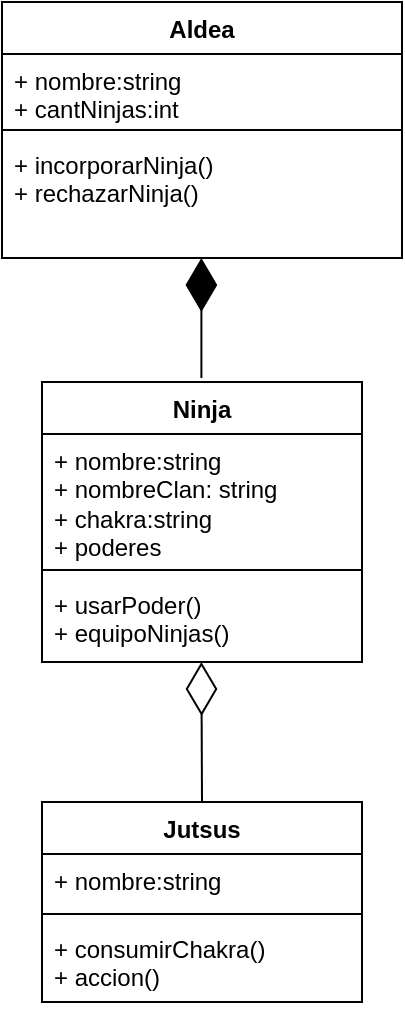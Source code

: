 <mxfile version="24.7.12">
  <diagram id="C5RBs43oDa-KdzZeNtuy" name="Page-1">
    <mxGraphModel dx="316" dy="372" grid="1" gridSize="10" guides="1" tooltips="1" connect="1" arrows="1" fold="1" page="1" pageScale="1" pageWidth="827" pageHeight="1169" math="0" shadow="0">
      <root>
        <mxCell id="WIyWlLk6GJQsqaUBKTNV-0" />
        <mxCell id="WIyWlLk6GJQsqaUBKTNV-1" parent="WIyWlLk6GJQsqaUBKTNV-0" />
        <mxCell id="fgH4f-6RBddXQqdyio11-0" value="Aldea" style="swimlane;fontStyle=1;align=center;verticalAlign=top;childLayout=stackLayout;horizontal=1;startSize=26;horizontalStack=0;resizeParent=1;resizeParentMax=0;resizeLast=0;collapsible=1;marginBottom=0;whiteSpace=wrap;html=1;" vertex="1" parent="WIyWlLk6GJQsqaUBKTNV-1">
          <mxGeometry x="360" y="80" width="200" height="128" as="geometry" />
        </mxCell>
        <mxCell id="fgH4f-6RBddXQqdyio11-1" value="+ nombre:string&lt;div&gt;+ cantNinjas:int&lt;/div&gt;" style="text;strokeColor=none;fillColor=none;align=left;verticalAlign=top;spacingLeft=4;spacingRight=4;overflow=hidden;rotatable=0;points=[[0,0.5],[1,0.5]];portConstraint=eastwest;whiteSpace=wrap;html=1;" vertex="1" parent="fgH4f-6RBddXQqdyio11-0">
          <mxGeometry y="26" width="200" height="34" as="geometry" />
        </mxCell>
        <mxCell id="fgH4f-6RBddXQqdyio11-2" value="" style="line;strokeWidth=1;fillColor=none;align=left;verticalAlign=middle;spacingTop=-1;spacingLeft=3;spacingRight=3;rotatable=0;labelPosition=right;points=[];portConstraint=eastwest;strokeColor=inherit;" vertex="1" parent="fgH4f-6RBddXQqdyio11-0">
          <mxGeometry y="60" width="200" height="8" as="geometry" />
        </mxCell>
        <mxCell id="fgH4f-6RBddXQqdyio11-3" value="+ incorporarNinja()&lt;div&gt;+ rechazarNinja()&lt;/div&gt;" style="text;strokeColor=none;fillColor=none;align=left;verticalAlign=top;spacingLeft=4;spacingRight=4;overflow=hidden;rotatable=0;points=[[0,0.5],[1,0.5]];portConstraint=eastwest;whiteSpace=wrap;html=1;" vertex="1" parent="fgH4f-6RBddXQqdyio11-0">
          <mxGeometry y="68" width="200" height="60" as="geometry" />
        </mxCell>
        <mxCell id="fgH4f-6RBddXQqdyio11-4" value="" style="endArrow=diamondThin;endFill=1;endSize=24;html=1;rounded=0;fontSize=12;curved=1;" edge="1" parent="WIyWlLk6GJQsqaUBKTNV-1">
          <mxGeometry width="160" relative="1" as="geometry">
            <mxPoint x="459.7" y="268" as="sourcePoint" />
            <mxPoint x="459.7" y="208" as="targetPoint" />
          </mxGeometry>
        </mxCell>
        <mxCell id="fgH4f-6RBddXQqdyio11-14" value="Ninja" style="swimlane;fontStyle=1;align=center;verticalAlign=top;childLayout=stackLayout;horizontal=1;startSize=26;horizontalStack=0;resizeParent=1;resizeParentMax=0;resizeLast=0;collapsible=1;marginBottom=0;whiteSpace=wrap;html=1;" vertex="1" parent="WIyWlLk6GJQsqaUBKTNV-1">
          <mxGeometry x="380" y="270" width="160" height="140" as="geometry" />
        </mxCell>
        <mxCell id="fgH4f-6RBddXQqdyio11-15" value="+ nombre:string&lt;div&gt;+ nombreClan: string&lt;/div&gt;&lt;div&gt;+ chakra:string&lt;/div&gt;&lt;div&gt;+ poderes&lt;/div&gt;" style="text;strokeColor=none;fillColor=none;align=left;verticalAlign=top;spacingLeft=4;spacingRight=4;overflow=hidden;rotatable=0;points=[[0,0.5],[1,0.5]];portConstraint=eastwest;whiteSpace=wrap;html=1;" vertex="1" parent="fgH4f-6RBddXQqdyio11-14">
          <mxGeometry y="26" width="160" height="64" as="geometry" />
        </mxCell>
        <mxCell id="fgH4f-6RBddXQqdyio11-16" value="" style="line;strokeWidth=1;fillColor=none;align=left;verticalAlign=middle;spacingTop=-1;spacingLeft=3;spacingRight=3;rotatable=0;labelPosition=right;points=[];portConstraint=eastwest;strokeColor=inherit;" vertex="1" parent="fgH4f-6RBddXQqdyio11-14">
          <mxGeometry y="90" width="160" height="8" as="geometry" />
        </mxCell>
        <mxCell id="fgH4f-6RBddXQqdyio11-17" value="+ usarPoder()&lt;div&gt;+ equipoNinjas()&lt;/div&gt;" style="text;strokeColor=none;fillColor=none;align=left;verticalAlign=top;spacingLeft=4;spacingRight=4;overflow=hidden;rotatable=0;points=[[0,0.5],[1,0.5]];portConstraint=eastwest;whiteSpace=wrap;html=1;" vertex="1" parent="fgH4f-6RBddXQqdyio11-14">
          <mxGeometry y="98" width="160" height="42" as="geometry" />
        </mxCell>
        <mxCell id="fgH4f-6RBddXQqdyio11-19" value="Jutsus" style="swimlane;fontStyle=1;align=center;verticalAlign=top;childLayout=stackLayout;horizontal=1;startSize=26;horizontalStack=0;resizeParent=1;resizeParentMax=0;resizeLast=0;collapsible=1;marginBottom=0;whiteSpace=wrap;html=1;" vertex="1" parent="WIyWlLk6GJQsqaUBKTNV-1">
          <mxGeometry x="380.0" y="480" width="160" height="100" as="geometry" />
        </mxCell>
        <mxCell id="fgH4f-6RBddXQqdyio11-20" value="+ nombre:string" style="text;strokeColor=none;fillColor=none;align=left;verticalAlign=top;spacingLeft=4;spacingRight=4;overflow=hidden;rotatable=0;points=[[0,0.5],[1,0.5]];portConstraint=eastwest;whiteSpace=wrap;html=1;" vertex="1" parent="fgH4f-6RBddXQqdyio11-19">
          <mxGeometry y="26" width="160" height="26" as="geometry" />
        </mxCell>
        <mxCell id="fgH4f-6RBddXQqdyio11-21" value="" style="line;strokeWidth=1;fillColor=none;align=left;verticalAlign=middle;spacingTop=-1;spacingLeft=3;spacingRight=3;rotatable=0;labelPosition=right;points=[];portConstraint=eastwest;strokeColor=inherit;" vertex="1" parent="fgH4f-6RBddXQqdyio11-19">
          <mxGeometry y="52" width="160" height="8" as="geometry" />
        </mxCell>
        <mxCell id="fgH4f-6RBddXQqdyio11-22" value="+ consumirChakra()&lt;div&gt;+ accion()&lt;/div&gt;" style="text;strokeColor=none;fillColor=none;align=left;verticalAlign=top;spacingLeft=4;spacingRight=4;overflow=hidden;rotatable=0;points=[[0,0.5],[1,0.5]];portConstraint=eastwest;whiteSpace=wrap;html=1;" vertex="1" parent="fgH4f-6RBddXQqdyio11-19">
          <mxGeometry y="60" width="160" height="40" as="geometry" />
        </mxCell>
        <mxCell id="fgH4f-6RBddXQqdyio11-23" value="" style="endArrow=diamondThin;endFill=0;endSize=24;html=1;rounded=0;fontSize=12;curved=1;" edge="1" parent="WIyWlLk6GJQsqaUBKTNV-1">
          <mxGeometry width="160" relative="1" as="geometry">
            <mxPoint x="460" y="480" as="sourcePoint" />
            <mxPoint x="459.7" y="410" as="targetPoint" />
          </mxGeometry>
        </mxCell>
      </root>
    </mxGraphModel>
  </diagram>
</mxfile>
